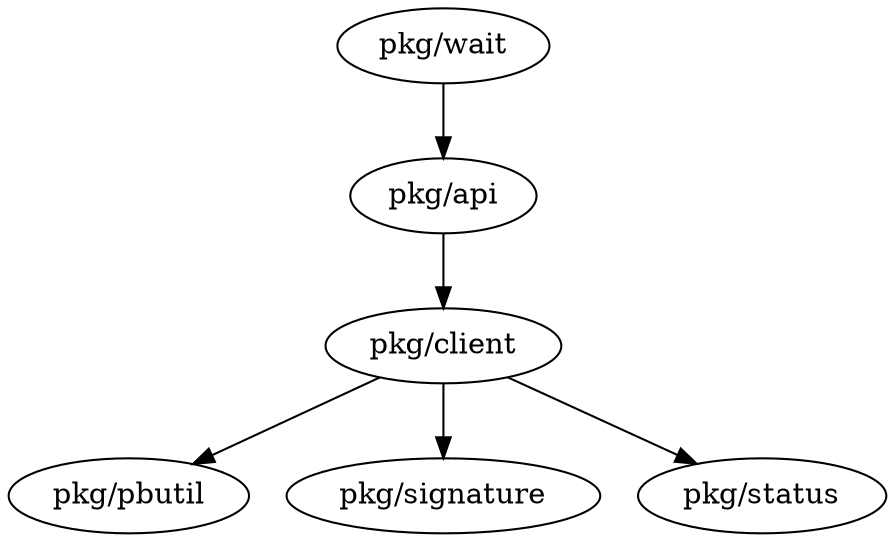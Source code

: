 // Copyright 2017 <chaishushan{AT}gmail.com>. All rights reserved.
// Use of this source code is governed by a Apache
// license that can be found in the LICENSE file.

// dot -Tpng -o output.png input.dot

digraph G {
	pkg_api[label="pkg/api"];
	pkg_client[label="pkg/client"];
	pkg_pbutil[label="pkg/pbutil"];
	pkg_signature[label="pkg/signature"];
	pkg_status[label="pkg/status"];
	pkg_wait[label="pkg/wait"];

	pkg_wait -> pkg_api -> pkg_client;

	pkg_client -> pkg_pbutil;
	pkg_client -> pkg_signature;
	pkg_client -> pkg_status;
}
